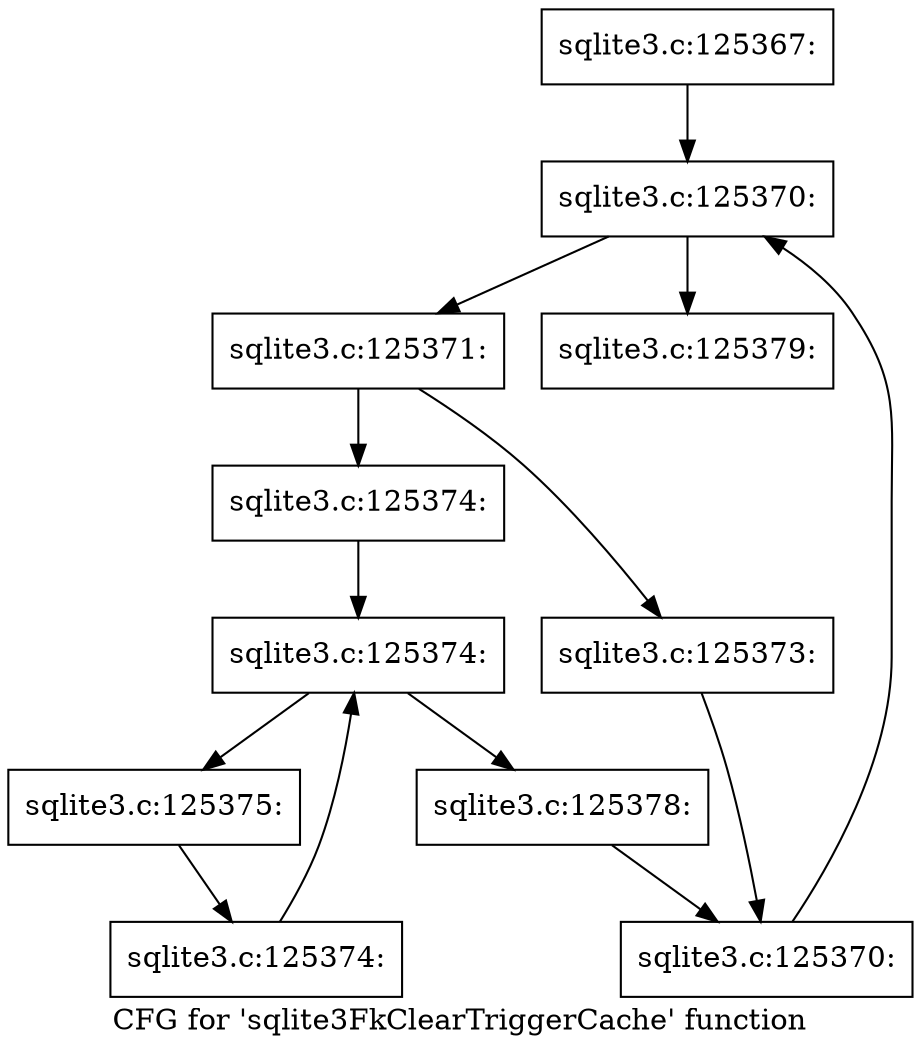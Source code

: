 digraph "CFG for 'sqlite3FkClearTriggerCache' function" {
	label="CFG for 'sqlite3FkClearTriggerCache' function";

	Node0x55c0f7f92460 [shape=record,label="{sqlite3.c:125367:}"];
	Node0x55c0f7f92460 -> Node0x55c0f7f966b0;
	Node0x55c0f7f966b0 [shape=record,label="{sqlite3.c:125370:}"];
	Node0x55c0f7f966b0 -> Node0x55c0f7f968d0;
	Node0x55c0f7f966b0 -> Node0x55c0f7f96360;
	Node0x55c0f7f968d0 [shape=record,label="{sqlite3.c:125371:}"];
	Node0x55c0f7f968d0 -> Node0x55c0f7f97510;
	Node0x55c0f7f968d0 -> Node0x55c0f7f974c0;
	Node0x55c0f7f974c0 [shape=record,label="{sqlite3.c:125373:}"];
	Node0x55c0f7f974c0 -> Node0x55c0f7f96840;
	Node0x55c0f7f97510 [shape=record,label="{sqlite3.c:125374:}"];
	Node0x55c0f7f97510 -> Node0x55c0f7f97ef0;
	Node0x55c0f7f97ef0 [shape=record,label="{sqlite3.c:125374:}"];
	Node0x55c0f7f97ef0 -> Node0x55c0f7f98110;
	Node0x55c0f7f97ef0 -> Node0x55c0f7f979e0;
	Node0x55c0f7f98110 [shape=record,label="{sqlite3.c:125375:}"];
	Node0x55c0f7f98110 -> Node0x55c0f7f98080;
	Node0x55c0f7f98080 [shape=record,label="{sqlite3.c:125374:}"];
	Node0x55c0f7f98080 -> Node0x55c0f7f97ef0;
	Node0x55c0f7f979e0 [shape=record,label="{sqlite3.c:125378:}"];
	Node0x55c0f7f979e0 -> Node0x55c0f7f96840;
	Node0x55c0f7f96840 [shape=record,label="{sqlite3.c:125370:}"];
	Node0x55c0f7f96840 -> Node0x55c0f7f966b0;
	Node0x55c0f7f96360 [shape=record,label="{sqlite3.c:125379:}"];
}
